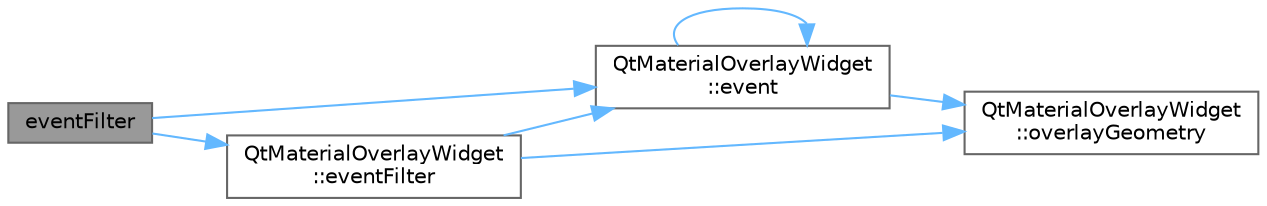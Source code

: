 digraph "eventFilter"
{
 // LATEX_PDF_SIZE
  bgcolor="transparent";
  edge [fontname=Helvetica,fontsize=10,labelfontname=Helvetica,labelfontsize=10];
  node [fontname=Helvetica,fontsize=10,shape=box,height=0.2,width=0.4];
  rankdir="LR";
  Node1 [id="Node000001",label="eventFilter",height=0.2,width=0.4,color="gray40", fillcolor="grey60", style="filled", fontcolor="black",tooltip="事件过滤"];
  Node1 -> Node2 [id="edge1_Node000001_Node000002",color="steelblue1",style="solid",tooltip=" "];
  Node2 [id="Node000002",label="QtMaterialOverlayWidget\l::event",height=0.2,width=0.4,color="grey40", fillcolor="white", style="filled",URL="$class_qt_material_overlay_widget.html#a53659a59434a35628675cf119bbd5468",tooltip="重写事件处理函数，处理父窗口变化"];
  Node2 -> Node2 [id="edge2_Node000002_Node000002",color="steelblue1",style="solid",tooltip=" "];
  Node2 -> Node3 [id="edge3_Node000002_Node000003",color="steelblue1",style="solid",tooltip=" "];
  Node3 [id="Node000003",label="QtMaterialOverlayWidget\l::overlayGeometry",height=0.2,width=0.4,color="grey40", fillcolor="white", style="filled",URL="$class_qt_material_overlay_widget.html#adabd54aa291ae3012501d2b31e93e396",tooltip="获取覆盖层几何区域"];
  Node1 -> Node4 [id="edge4_Node000001_Node000004",color="steelblue1",style="solid",tooltip=" "];
  Node4 [id="Node000004",label="QtMaterialOverlayWidget\l::eventFilter",height=0.2,width=0.4,color="grey40", fillcolor="white", style="filled",URL="$class_qt_material_overlay_widget.html#a8f24836675433488e3b136ac59e200c5",tooltip="重写事件过滤器，同步父窗口几何变化"];
  Node4 -> Node2 [id="edge5_Node000004_Node000002",color="steelblue1",style="solid",tooltip=" "];
  Node4 -> Node3 [id="edge6_Node000004_Node000003",color="steelblue1",style="solid",tooltip=" "];
}
